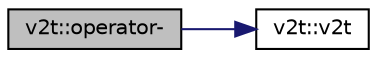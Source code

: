 digraph "v2t::operator-"
{
  edge [fontname="Helvetica",fontsize="10",labelfontname="Helvetica",labelfontsize="10"];
  node [fontname="Helvetica",fontsize="10",shape=record];
  rankdir="LR";
  Node1 [label="v2t::operator-",height=0.2,width=0.4,color="black", fillcolor="grey75", style="filled", fontcolor="black"];
  Node1 -> Node2 [color="midnightblue",fontsize="10",style="solid",fontname="Helvetica"];
  Node2 [label="v2t::v2t",height=0.2,width=0.4,color="black", fillcolor="white", style="filled",URL="$classv2t.html#af8b6739fea87f4451a072216ad5e020e"];
}
